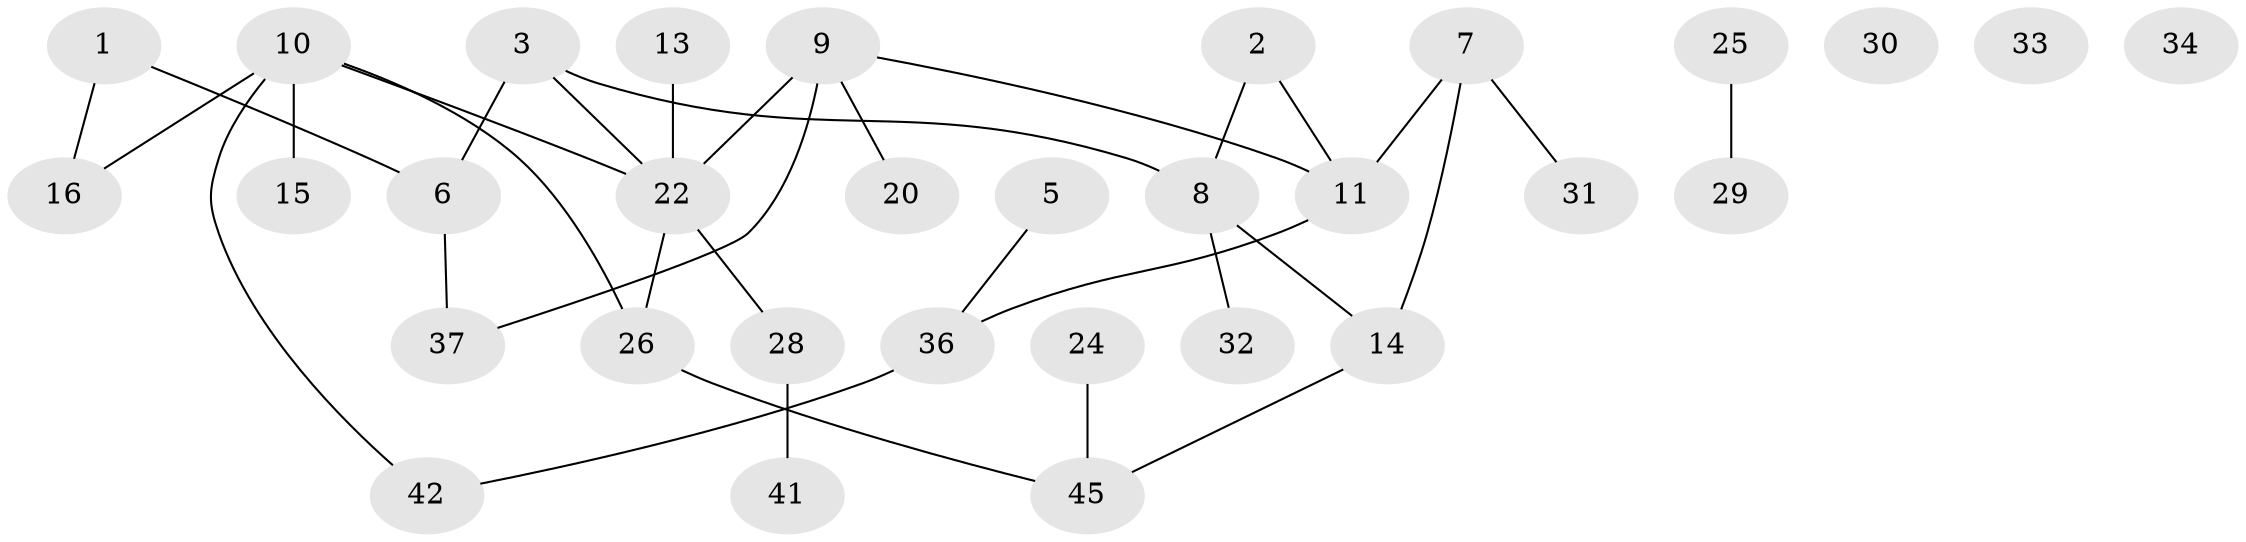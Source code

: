 // original degree distribution, {2: 0.33962264150943394, 3: 0.1509433962264151, 1: 0.2830188679245283, 4: 0.1320754716981132, 5: 0.018867924528301886, 0: 0.05660377358490566, 6: 0.018867924528301886}
// Generated by graph-tools (version 1.1) at 2025/16/03/04/25 18:16:35]
// undirected, 31 vertices, 33 edges
graph export_dot {
graph [start="1"]
  node [color=gray90,style=filled];
  1;
  2 [super="+4"];
  3 [super="+18+21"];
  5;
  6 [super="+50"];
  7 [super="+19+51"];
  8 [super="+27+47+46"];
  9 [super="+12"];
  10 [super="+38"];
  11 [super="+23"];
  13;
  14 [super="+17"];
  15;
  16;
  20;
  22 [super="+39+40"];
  24;
  25;
  26;
  28;
  29 [super="+44"];
  30;
  31;
  32;
  33;
  34;
  36;
  37;
  41;
  42;
  45 [super="+52"];
  1 -- 6;
  1 -- 16;
  2 -- 8;
  2 -- 11;
  3 -- 6;
  3 -- 22;
  3 -- 8;
  5 -- 36;
  6 -- 37;
  7 -- 31;
  7 -- 14;
  7 -- 11;
  8 -- 14;
  8 -- 32;
  9 -- 20;
  9 -- 37;
  9 -- 22 [weight=2];
  9 -- 11;
  10 -- 15;
  10 -- 26;
  10 -- 16;
  10 -- 42;
  10 -- 22;
  11 -- 36;
  13 -- 22;
  14 -- 45;
  22 -- 26 [weight=2];
  22 -- 28;
  24 -- 45;
  25 -- 29;
  26 -- 45;
  28 -- 41;
  36 -- 42;
}
